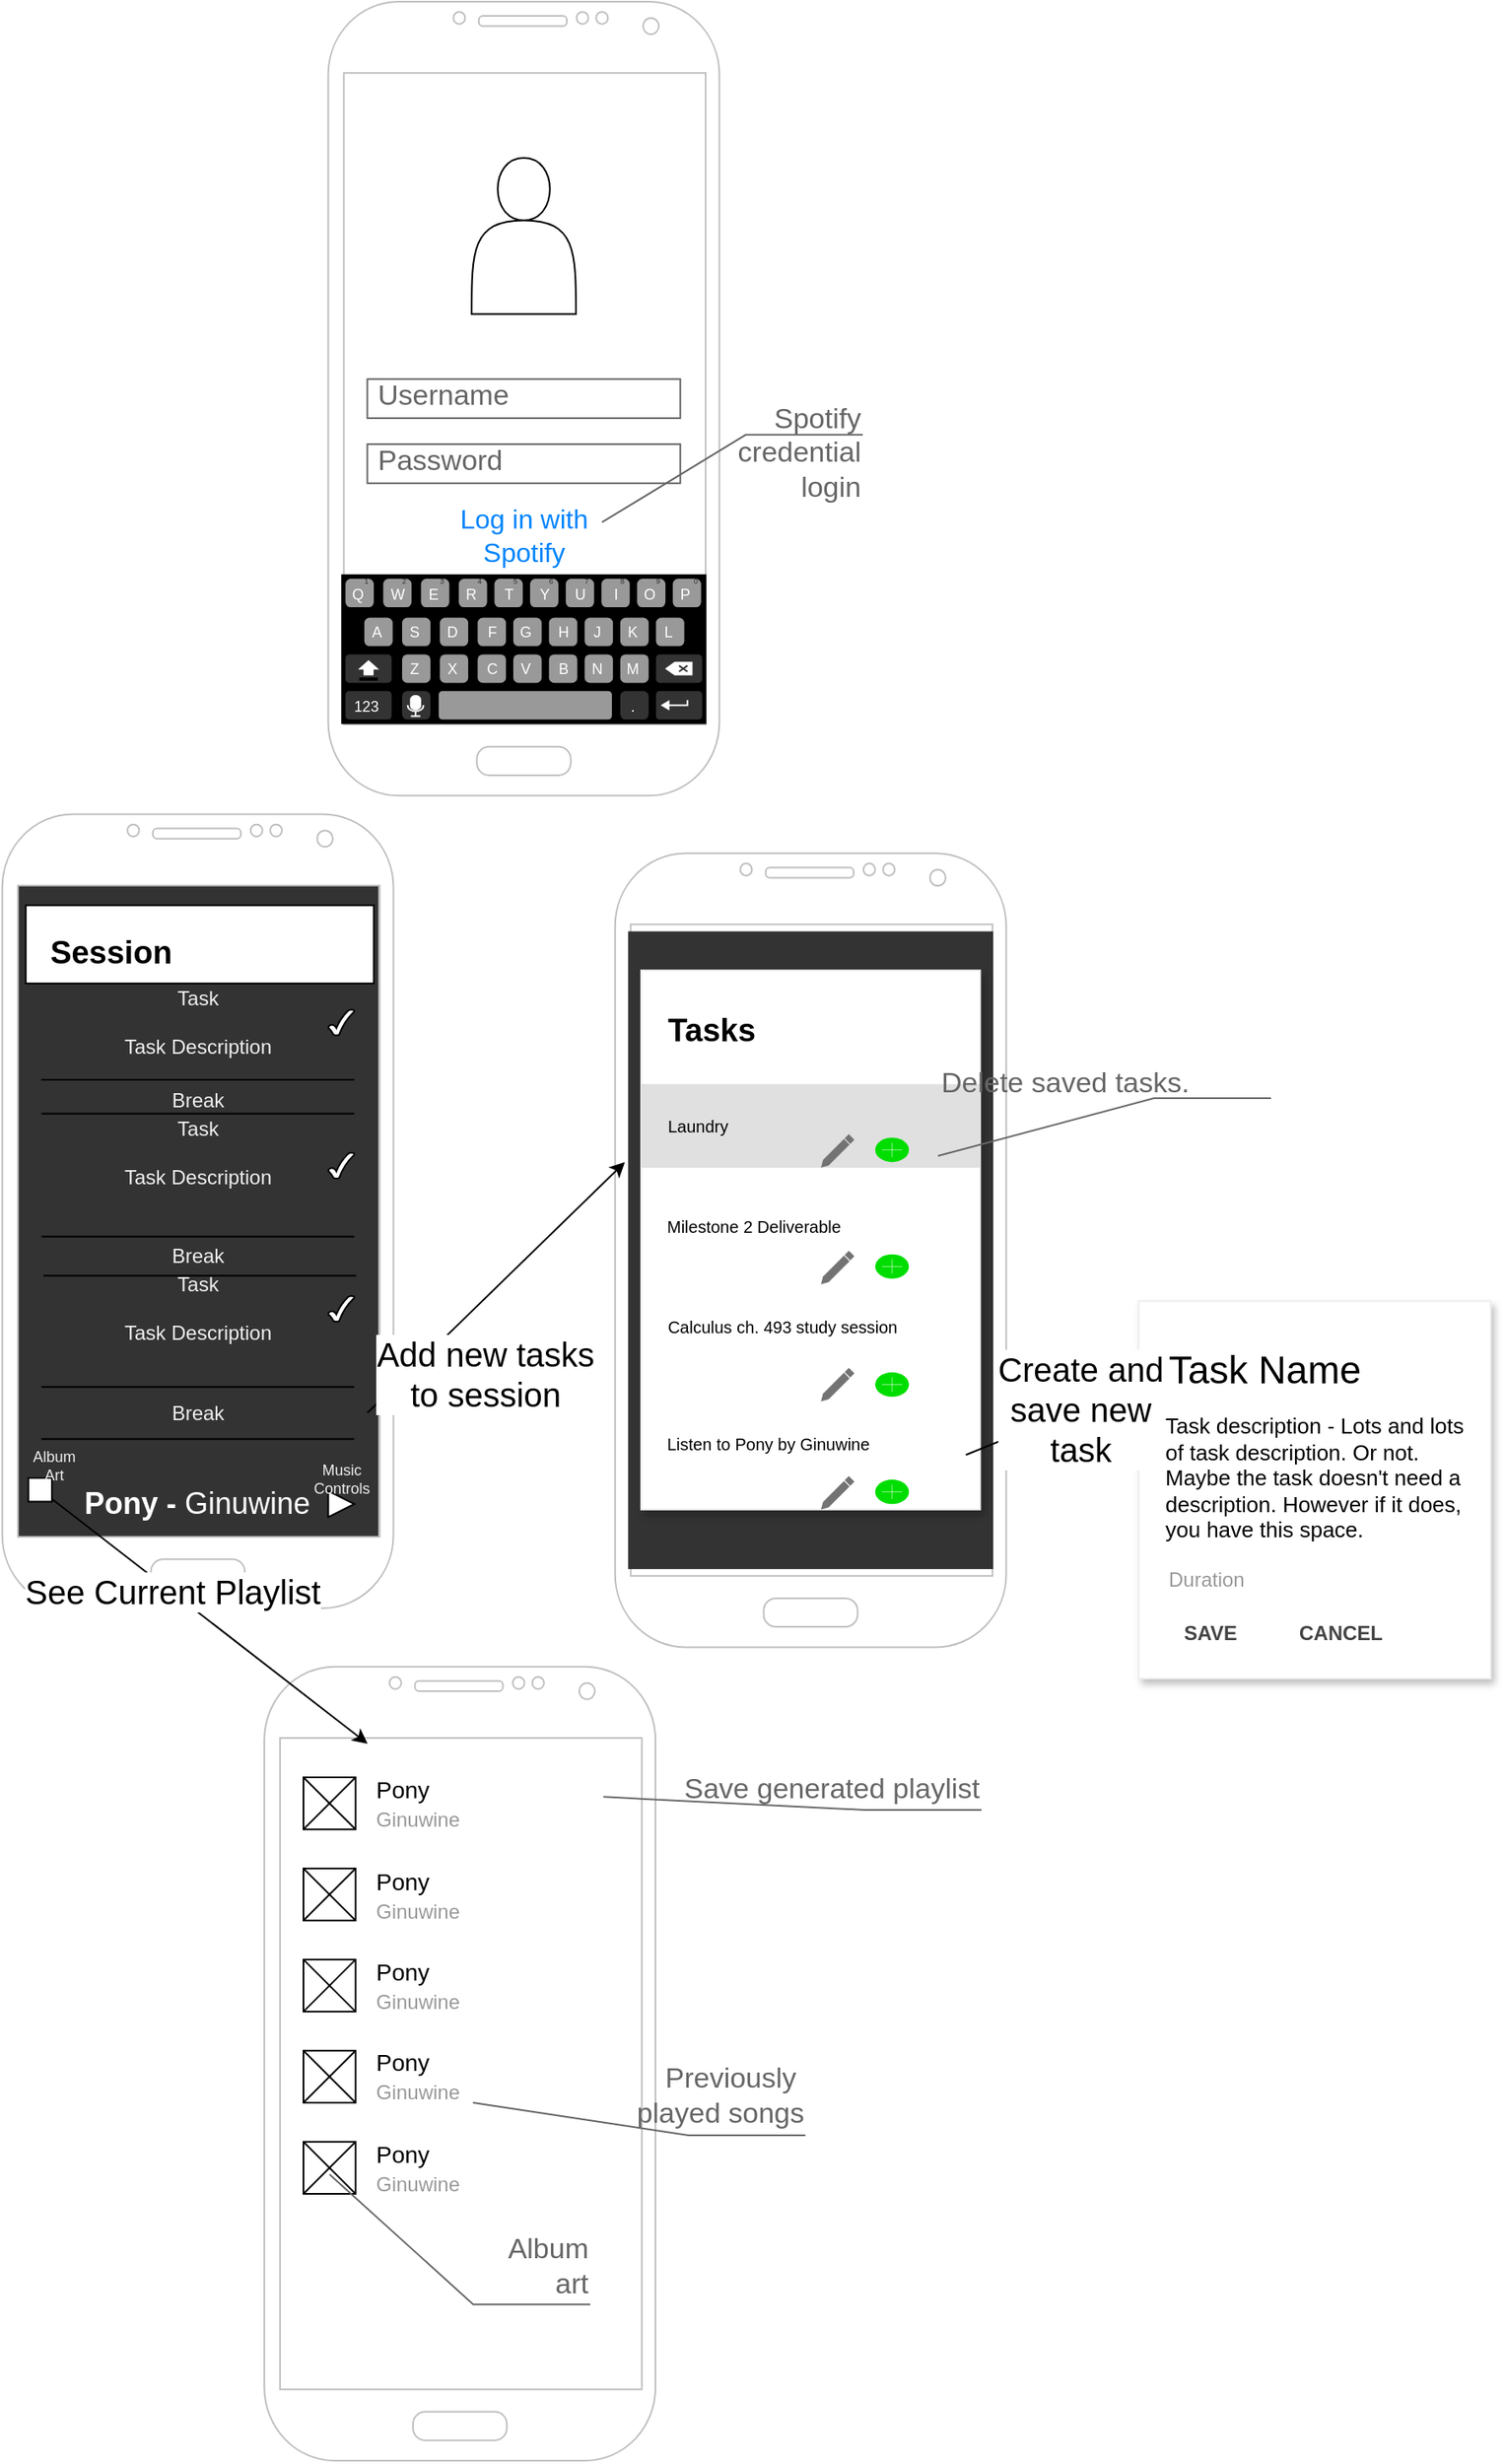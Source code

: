 <mxfile version="13.9.7" type="device"><diagram id="BVXeH98IyOI2PYYEwKBc" name="Page-1"><mxGraphModel dx="2204" dy="1164" grid="1" gridSize="10" guides="1" tooltips="1" connect="1" arrows="1" fold="1" page="1" pageScale="1" pageWidth="850" pageHeight="1100" math="0" shadow="0"><root><mxCell id="0"/><mxCell id="1" parent="0"/><mxCell id="niA9NQlkqueoYjHmO91k-79" value="" style="shape=rect;fillColor=#333333;strokeColor=none;fontSize=9;" parent="1" vertex="1"><mxGeometry x="109.329" y="1264.648" width="216.0" height="396.815" as="geometry"/></mxCell><mxCell id="niA9NQlkqueoYjHmO91k-1" value="" style="verticalLabelPosition=bottom;verticalAlign=top;html=1;shadow=0;dashed=0;strokeWidth=1;shape=mxgraph.android.phone2;strokeColor=#c0c0c0;" parent="1" vertex="1"><mxGeometry x="100.361" y="1225.744" width="233.935" height="474.621" as="geometry"/></mxCell><mxCell id="niA9NQlkqueoYjHmO91k-4" value="Task&lt;br&gt;&lt;br&gt;Task Description" style="text;html=1;strokeColor=none;fillColor=none;align=center;verticalAlign=middle;whiteSpace=wrap;rounded=0;fontColor=#F0F0F0;" parent="1" vertex="1"><mxGeometry x="123.755" y="1334.674" width="187.148" height="31.123" as="geometry"/></mxCell><mxCell id="niA9NQlkqueoYjHmO91k-5" value="Break" style="text;html=1;strokeColor=none;fillColor=none;align=center;verticalAlign=middle;whiteSpace=wrap;rounded=0;fontColor=#F0F0F0;" parent="1" vertex="1"><mxGeometry x="123.755" y="1381.358" width="187.148" height="31.123" as="geometry"/></mxCell><mxCell id="niA9NQlkqueoYjHmO91k-6" value="Task&lt;br&gt;&lt;br&gt;Task Description" style="text;html=1;strokeColor=none;fillColor=none;align=center;verticalAlign=middle;whiteSpace=wrap;rounded=0;fontColor=#F0F0F0;" parent="1" vertex="1"><mxGeometry x="123.755" y="1412.48" width="187.148" height="31.123" as="geometry"/></mxCell><mxCell id="niA9NQlkqueoYjHmO91k-7" value="Break" style="text;html=1;strokeColor=none;fillColor=none;align=center;verticalAlign=middle;whiteSpace=wrap;rounded=0;fontColor=#F0F0F0;" parent="1" vertex="1"><mxGeometry x="123.755" y="1474.726" width="187.148" height="31.123" as="geometry"/></mxCell><mxCell id="niA9NQlkqueoYjHmO91k-8" value="Task&lt;br&gt;&lt;br&gt;Task Description" style="text;html=1;strokeColor=none;fillColor=none;align=center;verticalAlign=middle;whiteSpace=wrap;rounded=0;fontColor=#F0F0F0;" parent="1" vertex="1"><mxGeometry x="123.755" y="1505.849" width="187.148" height="31.123" as="geometry"/></mxCell><mxCell id="niA9NQlkqueoYjHmO91k-9" value="Break" style="text;html=1;strokeColor=none;fillColor=none;align=center;verticalAlign=middle;whiteSpace=wrap;rounded=0;fontColor=#F0F0F0;" parent="1" vertex="1"><mxGeometry x="123.755" y="1568.094" width="187.148" height="31.123" as="geometry"/></mxCell><mxCell id="niA9NQlkqueoYjHmO91k-13" value="&lt;font style=&quot;font-size: 18px&quot;&gt;&lt;b&gt;Pony - &lt;/b&gt;Ginuwine&lt;/font&gt;" style="text;html=1;strokeColor=none;fillColor=none;align=center;verticalAlign=middle;whiteSpace=wrap;rounded=0;fontColor=#FFFFFF;" parent="1" vertex="1"><mxGeometry x="108.159" y="1622.559" width="218.339" height="31.123" as="geometry"/></mxCell><mxCell id="niA9NQlkqueoYjHmO91k-14" value="" style="whiteSpace=wrap;html=1;aspect=fixed;fontSize=30;fontColor=#F0F0F0;" parent="1" vertex="1"><mxGeometry x="115.957" y="1622.559" width="14.137" height="14.137" as="geometry"/></mxCell><mxCell id="niA9NQlkqueoYjHmO91k-15" value="" style="triangle;whiteSpace=wrap;html=1;fontSize=30;fontColor=#F0F0F0;" parent="1" vertex="1"><mxGeometry x="295.307" y="1630.339" width="15.596" height="15.561" as="geometry"/></mxCell><mxCell id="niA9NQlkqueoYjHmO91k-17" value="Album Art" style="text;html=1;strokeColor=none;fillColor=none;align=center;verticalAlign=middle;whiteSpace=wrap;rounded=0;fontSize=9;fontColor=#F0F0F0;" parent="1" vertex="1"><mxGeometry x="115.957" y="1606.997" width="31.191" height="15.561" as="geometry"/></mxCell><mxCell id="niA9NQlkqueoYjHmO91k-18" value="Music Controls" style="text;html=1;strokeColor=none;fillColor=none;align=center;verticalAlign=middle;whiteSpace=wrap;rounded=0;fontSize=9;fontColor=#F0F0F0;" parent="1" vertex="1"><mxGeometry x="287.509" y="1614.778" width="31.191" height="15.561" as="geometry"/></mxCell><mxCell id="niA9NQlkqueoYjHmO91k-20" value="" style="endArrow=none;html=1;fontSize=9;entryX=1;entryY=1;entryDx=0;entryDy=0;exitX=0;exitY=1;exitDx=0;exitDy=0;fontColor=#F0F0F0;" parent="1" edge="1"><mxGeometry x="-40" y="720" width="50" height="50" as="geometry"><mxPoint x="123.755" y="1404.7" as="sourcePoint"/><mxPoint x="310.903" y="1404.7" as="targetPoint"/></mxGeometry></mxCell><mxCell id="niA9NQlkqueoYjHmO91k-21" value="" style="endArrow=none;html=1;fontSize=9;entryX=1;entryY=1;entryDx=0;entryDy=0;exitX=0;exitY=1;exitDx=0;exitDy=0;fontColor=#F0F0F0;" parent="1" edge="1"><mxGeometry x="-40" y="720" width="50" height="50" as="geometry"><mxPoint x="123.755" y="1599.217" as="sourcePoint"/><mxPoint x="310.903" y="1599.217" as="targetPoint"/></mxGeometry></mxCell><mxCell id="niA9NQlkqueoYjHmO91k-22" value="" style="verticalLabelPosition=bottom;verticalAlign=top;html=1;shadow=0;dashed=0;strokeWidth=1;shape=mxgraph.android.phone2;strokeColor=#c0c0c0;fontSize=9;" parent="1" vertex="1"><mxGeometry x="295.305" y="739.996" width="233.935" height="474.621" as="geometry"/></mxCell><mxCell id="niA9NQlkqueoYjHmO91k-24" value="" style="verticalLabelPosition=bottom;verticalAlign=top;html=1;shadow=0;dashed=0;strokeWidth=1;shape=mxgraph.android.phone2;strokeColor=#c0c0c0;fontSize=9;" parent="1" vertex="1"><mxGeometry x="257.097" y="1735.379" width="233.935" height="474.621" as="geometry"/></mxCell><mxCell id="niA9NQlkqueoYjHmO91k-25" value="" style="shape=actor;whiteSpace=wrap;html=1;fontSize=9;" parent="1" vertex="1"><mxGeometry x="381.081" y="833.364" width="62.383" height="93.368" as="geometry"/></mxCell><mxCell id="niA9NQlkqueoYjHmO91k-27" value="" style="endArrow=none;html=1;fontSize=9;entryX=1;entryY=1;entryDx=0;entryDy=0;exitX=0;exitY=1;exitDx=0;exitDy=0;fontColor=#F0F0F0;" parent="1" edge="1"><mxGeometry x="-40" y="720" width="50" height="50" as="geometry"><mxPoint x="123.755" y="1568.094" as="sourcePoint"/><mxPoint x="310.903" y="1568.094" as="targetPoint"/></mxGeometry></mxCell><mxCell id="niA9NQlkqueoYjHmO91k-28" value="" style="endArrow=none;html=1;fontSize=9;entryX=1;entryY=1;entryDx=0;entryDy=0;exitX=0;exitY=1;exitDx=0;exitDy=0;fontColor=#F0F0F0;" parent="1" edge="1"><mxGeometry x="-40" y="720" width="50" height="50" as="geometry"><mxPoint x="123.755" y="1384.47" as="sourcePoint"/><mxPoint x="310.903" y="1384.47" as="targetPoint"/></mxGeometry></mxCell><mxCell id="niA9NQlkqueoYjHmO91k-29" value="" style="endArrow=none;html=1;fontSize=9;entryX=1;entryY=1;entryDx=0;entryDy=0;exitX=0;exitY=1;exitDx=0;exitDy=0;fontColor=#F0F0F0;" parent="1" edge="1"><mxGeometry x="-40" y="720" width="50" height="50" as="geometry"><mxPoint x="123.755" y="1478.227" as="sourcePoint"/><mxPoint x="310.903" y="1478.227" as="targetPoint"/></mxGeometry></mxCell><mxCell id="niA9NQlkqueoYjHmO91k-30" value="Username" style="strokeWidth=1;shadow=0;dashed=0;align=center;html=1;shape=mxgraph.mockup.text.textBox;fontColor=#666666;align=left;fontSize=17;spacingLeft=4;spacingTop=-3;strokeColor=#666666;mainText=" parent="1" vertex="1"><mxGeometry x="318.699" y="965.636" width="187.148" height="23.342" as="geometry"/></mxCell><mxCell id="niA9NQlkqueoYjHmO91k-31" value="Password" style="strokeWidth=1;shadow=0;dashed=0;align=center;html=1;shape=mxgraph.mockup.text.textBox;fontColor=#666666;align=left;fontSize=17;spacingLeft=4;spacingTop=-3;strokeColor=#666666;mainText=" parent="1" vertex="1"><mxGeometry x="318.699" y="1004.539" width="187.148" height="23.342" as="geometry"/></mxCell><mxCell id="niA9NQlkqueoYjHmO91k-32" value="" style="verticalLabelPosition=bottom;verticalAlign=top;html=1;shadow=0;dashed=0;strokeWidth=1;shape=mxgraph.android.keyboard;fontSize=9;" parent="1" vertex="1"><mxGeometry x="303.103" y="1082.346" width="218.339" height="89.478" as="geometry"/></mxCell><mxCell id="niA9NQlkqueoYjHmO91k-33" value="Log in with Spotify" style="html=1;shadow=0;dashed=0;shape=mxgraph.bootstrap.rrect;rSize=5;strokeColor=none;strokeWidth=1;fillColor=none;fontColor=#0085FC;whiteSpace=wrap;align=center;verticalAlign=middle;spacingLeft=0;fontStyle=0;fontSize=16;spacing=5;" parent="1" vertex="1"><mxGeometry x="353.789" y="1043.443" width="116.968" height="31.123" as="geometry"/></mxCell><mxCell id="niA9NQlkqueoYjHmO91k-82" value="" style="endArrow=none;html=1;fontSize=9;entryX=1;entryY=1;entryDx=0;entryDy=0;exitX=0;exitY=1;exitDx=0;exitDy=0;fontColor=#F0F0F0;" parent="1" edge="1"><mxGeometry x="-40" y="720" width="50" height="50" as="geometry"><mxPoint x="124.924" y="1501.569" as="sourcePoint"/><mxPoint x="312.072" y="1501.569" as="targetPoint"/></mxGeometry></mxCell><mxCell id="niA9NQlkqueoYjHmO91k-84" value="" style="rounded=0;whiteSpace=wrap;html=1;fontSize=31;fontColor=#FFFFFF;" parent="1" vertex="1"><mxGeometry x="114.397" y="1280.209" width="208.202" height="46.684" as="geometry"/></mxCell><mxCell id="niA9NQlkqueoYjHmO91k-83" value="&lt;font style=&quot;font-size: 19px&quot;&gt;&lt;b&gt;Session&lt;/b&gt;&lt;/font&gt;" style="text;html=1;strokeColor=none;fillColor=none;align=center;verticalAlign=middle;whiteSpace=wrap;rounded=0;fontSize=31;" parent="1" vertex="1"><mxGeometry x="150.002" y="1295.77" width="31.191" height="15.561" as="geometry"/></mxCell><mxCell id="niA9NQlkqueoYjHmO91k-85" value="" style="dashed=0;align=center;fontSize=12;shape=rect;fillColor=#ffffff;strokeColor=none;shadow=0;recursiveResize=0;" parent="1" vertex="1"><mxGeometry x="268.794" y="1782.063" width="206.643" height="381.253" as="geometry"/></mxCell><mxCell id="niA9NQlkqueoYjHmO91k-86" value="Pony&lt;div&gt;&lt;font style=&quot;font-size: 12px&quot; color=&quot;#999999&quot;&gt;Ginuwine&lt;/font&gt;&lt;/div&gt;" style="shape=mxgraph.gmdl.image;strokeColor=#000000;fillColor=#ffffff;align=left;labelPosition=right;verticalLabelPosition=middle;verticalAlign=middle;spacingLeft=10;fontSize=14;html=1;" parent="niA9NQlkqueoYjHmO91k-85" vertex="1"><mxGeometry x="11.697" y="19.452" width="31.191" height="31.123" as="geometry"/></mxCell><mxCell id="niA9NQlkqueoYjHmO91k-87" value="Pony&lt;div&gt;&lt;font style=&quot;font-size: 12px&quot; color=&quot;#999999&quot;&gt;Ginuwine&lt;/font&gt;&lt;/div&gt;" style="shape=mxgraph.gmdl.image;strokeColor=#000000;fillColor=#ffffff;align=left;labelPosition=right;verticalLabelPosition=middle;verticalAlign=middle;spacingLeft=10;fontSize=14;html=1;" parent="niA9NQlkqueoYjHmO91k-85" vertex="1"><mxGeometry x="11.697" y="73.916" width="31.191" height="31.123" as="geometry"/></mxCell><mxCell id="niA9NQlkqueoYjHmO91k-88" value="&lt;div&gt;Pony&lt;/div&gt;&lt;div&gt;&lt;span style=&quot;color: rgb(153 , 153 , 153) ; font-size: 12px&quot;&gt;Ginuwine&lt;/span&gt;&lt;br&gt;&lt;/div&gt;" style="shape=mxgraph.gmdl.image;strokeColor=#000000;fillColor=#ffffff;align=left;labelPosition=right;verticalLabelPosition=middle;verticalAlign=middle;spacingLeft=10;fontSize=14;html=1;" parent="niA9NQlkqueoYjHmO91k-85" vertex="1"><mxGeometry x="11.697" y="128.381" width="31.191" height="31.123" as="geometry"/></mxCell><mxCell id="niA9NQlkqueoYjHmO91k-89" value="&lt;div&gt;Pony&lt;/div&gt;&lt;div&gt;&lt;span style=&quot;color: rgb(153 , 153 , 153) ; font-size: 12px&quot;&gt;Ginuwine&lt;/span&gt;&lt;br&gt;&lt;/div&gt;" style="shape=mxgraph.gmdl.image;strokeColor=#000000;fillColor=#ffffff;align=left;labelPosition=right;verticalLabelPosition=middle;verticalAlign=middle;spacingLeft=10;fontSize=14;html=1;" parent="niA9NQlkqueoYjHmO91k-85" vertex="1"><mxGeometry x="11.697" y="182.846" width="31.191" height="31.123" as="geometry"/></mxCell><mxCell id="niA9NQlkqueoYjHmO91k-90" value="&lt;div&gt;Pony&lt;/div&gt;&lt;div&gt;&lt;span style=&quot;color: rgb(153 , 153 , 153) ; font-size: 12px&quot;&gt;Ginuwine&lt;/span&gt;&lt;br&gt;&lt;/div&gt;" style="shape=mxgraph.gmdl.image;strokeColor=#000000;fillColor=#ffffff;align=left;labelPosition=right;verticalLabelPosition=middle;verticalAlign=middle;spacingLeft=10;fontSize=14;html=1;" parent="niA9NQlkqueoYjHmO91k-85" vertex="1"><mxGeometry x="11.697" y="237.311" width="31.191" height="31.123" as="geometry"/></mxCell><mxCell id="7jyHgpXjRVYqHh2hYrAt-7" value="" style="shape=image;html=1;verticalAlign=top;verticalLabelPosition=bottom;labelBackgroundColor=#ffffff;imageAspect=0;aspect=fixed;image=https://cdn4.iconfinder.com/data/icons/basic-user-interface-elements/700/save-guardar-diskette-128.png" parent="niA9NQlkqueoYjHmO91k-85" vertex="1"><mxGeometry x="167.653" y="7.781" width="16.964" height="16.964" as="geometry"/></mxCell><mxCell id="7jyHgpXjRVYqHh2hYrAt-10" value="Previously&amp;nbsp;&lt;br&gt;played songs&lt;br&gt;" style="strokeWidth=1;shadow=0;dashed=0;align=center;html=1;shape=mxgraph.mockup.text.callout;linkText=;textSize=17;textColor=#666666;callDir=SE;callStyle=line;fontSize=17;fontColor=#666666;align=right;verticalAlign=bottom;strokeColor=#666666;" parent="niA9NQlkqueoYjHmO91k-85" vertex="1"><mxGeometry x="113.069" y="213.969" width="198.845" height="19.452" as="geometry"/></mxCell><mxCell id="7jyHgpXjRVYqHh2hYrAt-12" value="Album&lt;br&gt;art" style="strokeWidth=1;shadow=0;dashed=0;align=center;html=1;shape=mxgraph.mockup.text.callout;linkText=;textSize=17;textColor=#666666;callDir=SE;callStyle=line;fontSize=17;fontColor=#666666;align=right;verticalAlign=bottom;strokeColor=#666666;" parent="niA9NQlkqueoYjHmO91k-85" vertex="1"><mxGeometry x="27.292" y="256.762" width="155.957" height="77.807" as="geometry"/></mxCell><mxCell id="7jyHgpXjRVYqHh2hYrAt-1" value="" style="verticalLabelPosition=bottom;verticalAlign=top;html=1;shape=mxgraph.basic.tick" parent="1" vertex="1"><mxGeometry x="295.307" y="1428.042" width="15.596" height="15.561" as="geometry"/></mxCell><mxCell id="7jyHgpXjRVYqHh2hYrAt-2" value="" style="verticalLabelPosition=bottom;verticalAlign=top;html=1;shape=mxgraph.basic.tick" parent="1" vertex="1"><mxGeometry x="295.307" y="1342.454" width="15.596" height="15.561" as="geometry"/></mxCell><mxCell id="7jyHgpXjRVYqHh2hYrAt-4" value="" style="verticalLabelPosition=bottom;verticalAlign=top;html=1;shape=mxgraph.basic.tick" parent="1" vertex="1"><mxGeometry x="295.307" y="1513.629" width="15.596" height="15.561" as="geometry"/></mxCell><mxCell id="7jyHgpXjRVYqHh2hYrAt-5" value="" style="shape=image;html=1;verticalAlign=top;verticalLabelPosition=bottom;labelBackgroundColor=#ffffff;imageAspect=0;aspect=fixed;image=https://cdn2.iconfinder.com/data/icons/freecns-cumulus/16/519691-199_CircledPlus-128.png" parent="1" vertex="1"><mxGeometry x="269.48" y="1559.05" width="49.22" height="49.22" as="geometry"/></mxCell><mxCell id="7jyHgpXjRVYqHh2hYrAt-8" value="Save generated playlist" style="strokeWidth=1;shadow=0;dashed=0;align=center;html=1;shape=mxgraph.mockup.text.callout;linkText=;textSize=17;textColor=#666666;callDir=SE;callStyle=line;fontSize=17;fontColor=#666666;align=right;verticalAlign=bottom;strokeColor=#666666;" parent="1" vertex="1"><mxGeometry x="459.841" y="1813.185" width="226.137" height="7.781" as="geometry"/></mxCell><mxCell id="7jyHgpXjRVYqHh2hYrAt-11" value="Spotify &lt;br&gt;credential&lt;br&gt;login" style="strokeWidth=1;shadow=0;dashed=0;align=center;html=1;shape=mxgraph.mockup.text.callout;linkText=;textSize=17;textColor=#666666;callDir=NE;callStyle=line;fontSize=17;fontColor=#666666;align=right;verticalAlign=top;strokeColor=#666666;" parent="1" vertex="1"><mxGeometry x="459.06" y="973.417" width="155.957" height="77.807" as="geometry"/></mxCell><mxCell id="Nrahq6DP35RTLfKOgygy-6" value="" style="verticalLabelPosition=bottom;verticalAlign=top;html=1;shadow=0;dashed=0;strokeWidth=1;shape=mxgraph.android.phone2;strokeColor=#c0c0c0;fontSize=9;" parent="1" vertex="1"><mxGeometry x="466.859" y="1249.086" width="233.935" height="474.621" as="geometry"/></mxCell><mxCell id="Nrahq6DP35RTLfKOgygy-7" value="" style="shape=rect;fillColor=#333333;strokeColor=none;" parent="1" vertex="1"><mxGeometry x="474.657" y="1295.77" width="218.339" height="381.253" as="geometry"/></mxCell><mxCell id="Nrahq6DP35RTLfKOgygy-8" value="Task Name" style="shape=rect;fillColor=#ffffff;strokeColor=#eeeeee;shadow=1;fontColor=#000000;fontSize=23;fontStyle=0;verticalAlign=top;spacingBottom=0;spacingLeft=16;spacingTop=20;align=left;" parent="1" vertex="1"><mxGeometry x="779.998" y="1516.809" width="210.542" height="225.64" as="geometry"/></mxCell><mxCell id="Nrahq6DP35RTLfKOgygy-9" value="Duration" style="text;fontColor=#999999;fontSize=12;fontStyle=0;verticalAlign=middle;spacingBottom=0;spacingLeft=16;resizeWidth=1;" parent="Nrahq6DP35RTLfKOgygy-8" vertex="1"><mxGeometry width="210.542" height="20" relative="1" as="geometry"><mxPoint y="155.9" as="offset"/></mxGeometry></mxCell><mxCell id="Nrahq6DP35RTLfKOgygy-10" value="Task description - Lots and lots of task description. Or not. Maybe the task doesn't need a description. However if it does, you have this space." style="text;whiteSpace=wrap;fontSize=13;spacing=16;spacingTop=-4;resizeWidth=1;resizeHeight=1;" parent="Nrahq6DP35RTLfKOgygy-8" vertex="1"><mxGeometry width="210.542" height="125.544" relative="1" as="geometry"><mxPoint y="50.05" as="offset"/></mxGeometry></mxCell><mxCell id="Nrahq6DP35RTLfKOgygy-11" value="SAVE" style="shape=rect;strokeColor=none;fillColor=#ffffff;fontColor=#444444;fontStyle=1;" parent="Nrahq6DP35RTLfKOgygy-8" vertex="1"><mxGeometry y="1" width="70" height="40" relative="1" as="geometry"><mxPoint x="8" y="-48" as="offset"/></mxGeometry></mxCell><mxCell id="Nrahq6DP35RTLfKOgygy-12" value="CANCEL" style="shape=rect;strokeColor=none;fillColor=#ffffff;fontColor=#444444;fontStyle=1;" parent="Nrahq6DP35RTLfKOgygy-8" vertex="1"><mxGeometry y="1" width="70" height="40" relative="1" as="geometry"><mxPoint x="86" y="-48" as="offset"/></mxGeometry></mxCell><mxCell id="Nrahq6DP35RTLfKOgygy-13" value="" style="shape=rect;fillColor=#ffffff;strokeColor=#eeeeee;shadow=1;" parent="1" vertex="1"><mxGeometry x="482.455" y="1319.112" width="202.744" height="322.298" as="geometry"/></mxCell><mxCell id="Nrahq6DP35RTLfKOgygy-14" value="Tasks" style="text;fontSize=19;fontColor=#000000;align=left;spacing=16;verticalAlign=middle;fontStyle=1;resizeWidth=1;" parent="Nrahq6DP35RTLfKOgygy-13" vertex="1"><mxGeometry width="202.744" height="68" relative="1" as="geometry"/></mxCell><mxCell id="Nrahq6DP35RTLfKOgygy-15" value="Laundry" style="text;fontSize=10;fontColor=#000000;align=left;spacing=16;fillColor=#e0e0e0;verticalAlign=middle;resizeWidth=1;" parent="Nrahq6DP35RTLfKOgygy-13" vertex="1"><mxGeometry width="202.744" height="50" relative="1" as="geometry"><mxPoint y="68" as="offset"/></mxGeometry></mxCell><mxCell id="Nrahq6DP35RTLfKOgygy-16" value="Milestone 2 Deliverable" style="text;fontSize=10;fontColor=#000000;align=left;spacing=16;verticalAlign=middle;whiteSpace=wrap;resizeWidth=1;" parent="Nrahq6DP35RTLfKOgygy-13" vertex="1"><mxGeometry width="202.744" height="70" relative="1" as="geometry"><mxPoint y="118" as="offset"/></mxGeometry></mxCell><mxCell id="Nrahq6DP35RTLfKOgygy-17" value="Calculus ch. 493 study session" style="text;fontSize=10;fontColor=#000000;align=left;spacing=16;verticalAlign=middle;resizeWidth=1;" parent="Nrahq6DP35RTLfKOgygy-13" vertex="1"><mxGeometry width="202.744" height="50" relative="1" as="geometry"><mxPoint y="188" as="offset"/></mxGeometry></mxCell><mxCell id="Nrahq6DP35RTLfKOgygy-18" value="Listen to Pony by Ginuwine" style="text;fontSize=10;fontColor=#000000;align=left;spacing=16;verticalAlign=middle;whiteSpace=wrap;resizeWidth=1;" parent="Nrahq6DP35RTLfKOgygy-13" vertex="1"><mxGeometry width="202.744" height="90" relative="1" as="geometry"><mxPoint y="238" as="offset"/></mxGeometry></mxCell><mxCell id="Nrahq6DP35RTLfKOgygy-20" value="" style="shape=image;html=1;verticalAlign=top;verticalLabelPosition=bottom;labelBackgroundColor=#ffffff;imageAspect=0;aspect=fixed;image=https://cdn1.iconfinder.com/data/icons/app-user-interface-line/64/garbage_trash_delete_user_interface_app-128.png" parent="Nrahq6DP35RTLfKOgygy-13" vertex="1"><mxGeometry x="171.552" y="101.149" width="13.43" height="13.43" as="geometry"/></mxCell><mxCell id="Nrahq6DP35RTLfKOgygy-21" value="" style="shape=image;html=1;verticalAlign=top;verticalLabelPosition=bottom;labelBackgroundColor=#ffffff;imageAspect=0;aspect=fixed;image=https://cdn1.iconfinder.com/data/icons/app-user-interface-line/64/garbage_trash_delete_user_interface_app-128.png" parent="Nrahq6DP35RTLfKOgygy-13" vertex="1"><mxGeometry x="171.552" y="170.883" width="13.43" height="13.43" as="geometry"/></mxCell><mxCell id="Nrahq6DP35RTLfKOgygy-22" value="" style="shape=image;html=1;verticalAlign=top;verticalLabelPosition=bottom;labelBackgroundColor=#ffffff;imageAspect=0;aspect=fixed;image=https://cdn1.iconfinder.com/data/icons/app-user-interface-line/64/garbage_trash_delete_user_interface_app-128.png" parent="Nrahq6DP35RTLfKOgygy-13" vertex="1"><mxGeometry x="171.552" y="240.888" width="13.43" height="13.43" as="geometry"/></mxCell><mxCell id="Nrahq6DP35RTLfKOgygy-23" value="" style="shape=image;html=1;verticalAlign=top;verticalLabelPosition=bottom;labelBackgroundColor=#ffffff;imageAspect=0;aspect=fixed;image=https://cdn2.iconfinder.com/data/icons/freecns-cumulus/16/519691-199_CircledPlus-128.png" parent="Nrahq6DP35RTLfKOgygy-13" vertex="1"><mxGeometry x="162.35" y="273.74" width="31.84" height="31.84" as="geometry"/></mxCell><mxCell id="HuP0dr0obEktGgIqtiwy-1" value="" style="shape=image;html=1;verticalAlign=top;verticalLabelPosition=bottom;labelBackgroundColor=#ffffff;imageAspect=0;aspect=fixed;image=https://cdn1.iconfinder.com/data/icons/app-user-interface-line/64/garbage_trash_delete_user_interface_app-128.png" vertex="1" parent="Nrahq6DP35RTLfKOgygy-13"><mxGeometry x="171.552" y="305.579" width="13.43" height="13.43" as="geometry"/></mxCell><mxCell id="HuP0dr0obEktGgIqtiwy-2" value="" style="dashed=0;aspect=fixed;verticalLabelPosition=bottom;verticalAlign=top;align=center;shape=mxgraph.gmdl.edit;strokeColor=none;fillColor=#737373;shadow=0;fontSize=10;" vertex="1" parent="Nrahq6DP35RTLfKOgygy-13"><mxGeometry x="107.545" y="97.868" width="20" height="20" as="geometry"/></mxCell><mxCell id="HuP0dr0obEktGgIqtiwy-3" value="" style="dashed=0;aspect=fixed;verticalLabelPosition=bottom;verticalAlign=top;align=center;shape=mxgraph.gmdl.edit;strokeColor=none;fillColor=#737373;shadow=0;fontSize=10;" vertex="1" parent="Nrahq6DP35RTLfKOgygy-13"><mxGeometry x="107.545" y="167.598" width="20" height="20" as="geometry"/></mxCell><mxCell id="HuP0dr0obEktGgIqtiwy-4" value="" style="dashed=0;aspect=fixed;verticalLabelPosition=bottom;verticalAlign=top;align=center;shape=mxgraph.gmdl.edit;strokeColor=none;fillColor=#737373;shadow=0;fontSize=10;" vertex="1" parent="Nrahq6DP35RTLfKOgygy-13"><mxGeometry x="107.545" y="237.598" width="20" height="20" as="geometry"/></mxCell><mxCell id="HuP0dr0obEktGgIqtiwy-5" value="" style="dashed=0;aspect=fixed;verticalLabelPosition=bottom;verticalAlign=top;align=center;shape=mxgraph.gmdl.edit;strokeColor=none;fillColor=#737373;shadow=0;fontSize=10;" vertex="1" parent="Nrahq6DP35RTLfKOgygy-13"><mxGeometry x="107.545" y="302.298" width="20" height="20" as="geometry"/></mxCell><mxCell id="HuP0dr0obEktGgIqtiwy-6" value="" style="html=1;verticalLabelPosition=bottom;labelBackgroundColor=#ffffff;verticalAlign=top;shadow=0;dashed=0;strokeWidth=2;shape=mxgraph.ios7.misc.add;fillColor=#00dd00;strokeColor=#ffffff;fontSize=10;" vertex="1" parent="Nrahq6DP35RTLfKOgygy-13"><mxGeometry x="140" y="100" width="20.16" height="14.58" as="geometry"/></mxCell><mxCell id="HuP0dr0obEktGgIqtiwy-7" value="" style="html=1;verticalLabelPosition=bottom;labelBackgroundColor=#ffffff;verticalAlign=top;shadow=0;dashed=0;strokeWidth=2;shape=mxgraph.ios7.misc.add;fillColor=#00dd00;strokeColor=#ffffff;fontSize=10;" vertex="1" parent="Nrahq6DP35RTLfKOgygy-13"><mxGeometry x="140" y="169.73" width="20.16" height="14.58" as="geometry"/></mxCell><mxCell id="HuP0dr0obEktGgIqtiwy-8" value="" style="html=1;verticalLabelPosition=bottom;labelBackgroundColor=#ffffff;verticalAlign=top;shadow=0;dashed=0;strokeWidth=2;shape=mxgraph.ios7.misc.add;fillColor=#00dd00;strokeColor=#ffffff;fontSize=10;" vertex="1" parent="Nrahq6DP35RTLfKOgygy-13"><mxGeometry x="140" y="240.31" width="20.16" height="14.58" as="geometry"/></mxCell><mxCell id="HuP0dr0obEktGgIqtiwy-9" value="" style="html=1;verticalLabelPosition=bottom;labelBackgroundColor=#ffffff;verticalAlign=top;shadow=0;dashed=0;strokeWidth=2;shape=mxgraph.ios7.misc.add;fillColor=#00dd00;strokeColor=#ffffff;fontSize=10;" vertex="1" parent="Nrahq6DP35RTLfKOgygy-13"><mxGeometry x="140" y="304.43" width="20.16" height="14.58" as="geometry"/></mxCell><mxCell id="Nrahq6DP35RTLfKOgygy-26" value="" style="endArrow=classic;html=1;entryX=0.264;entryY=0.097;entryDx=0;entryDy=0;entryPerimeter=0;" parent="1" source="niA9NQlkqueoYjHmO91k-14" target="niA9NQlkqueoYjHmO91k-24" edge="1"><mxGeometry x="-40" y="720" width="50" height="50" as="geometry"><mxPoint x="-40" y="1132.376" as="sourcePoint"/><mxPoint x="-1.011" y="1093.473" as="targetPoint"/></mxGeometry></mxCell><mxCell id="Nrahq6DP35RTLfKOgygy-33" value="See Current Playlist" style="edgeLabel;html=1;align=center;verticalAlign=middle;resizable=0;points=[];fontSize=20;" parent="Nrahq6DP35RTLfKOgygy-26" vertex="1" connectable="0"><mxGeometry x="-0.245" y="1" relative="1" as="geometry"><mxPoint as="offset"/></mxGeometry></mxCell><mxCell id="Nrahq6DP35RTLfKOgygy-27" value="" style="endArrow=classic;html=1;exitX=1;exitY=0.5;exitDx=0;exitDy=0;entryX=0;entryY=0;entryDx=0;entryDy=0;" parent="1" source="Nrahq6DP35RTLfKOgygy-23" target="Nrahq6DP35RTLfKOgygy-10" edge="1"><mxGeometry x="-40" y="720" width="50" height="50" as="geometry"><mxPoint x="813.863" y="1505.849" as="sourcePoint"/><mxPoint x="852.852" y="1466.945" as="targetPoint"/></mxGeometry></mxCell><mxCell id="Nrahq6DP35RTLfKOgygy-38" value="Create and&lt;br&gt;save new&lt;br&gt;task" style="edgeLabel;html=1;align=center;verticalAlign=middle;resizable=0;points=[];fontSize=20;" parent="Nrahq6DP35RTLfKOgygy-27" vertex="1" connectable="0"><mxGeometry x="-0.168" y="3" relative="1" as="geometry"><mxPoint x="26.33" y="-7.27" as="offset"/></mxGeometry></mxCell><mxCell id="Nrahq6DP35RTLfKOgygy-29" value="Delete saved tasks." style="strokeWidth=1;shadow=0;dashed=0;align=center;html=1;shape=mxgraph.mockup.text.callout;linkText=;textSize=17;textColor=#666666;callDir=NW;callStyle=line;fontSize=17;fontColor=#666666;align=left;verticalAlign=top;strokeColor=#666666;flipH=1;" parent="1" vertex="1"><mxGeometry x="660" y="1370" width="199.17" height="60" as="geometry"/></mxCell><mxCell id="Nrahq6DP35RTLfKOgygy-36" value="" style="endArrow=classic;html=1;fontSize=20;exitX=1;exitY=0.5;exitDx=0;exitDy=0;entryX=-0.009;entryY=0.362;entryDx=0;entryDy=0;entryPerimeter=0;" parent="1" source="7jyHgpXjRVYqHh2hYrAt-5" target="Nrahq6DP35RTLfKOgygy-7" edge="1"><mxGeometry x="-40" y="720" width="50" height="50" as="geometry"><mxPoint x="560.433" y="1365.796" as="sourcePoint"/><mxPoint x="599.422" y="1326.893" as="targetPoint"/></mxGeometry></mxCell><mxCell id="Nrahq6DP35RTLfKOgygy-37" value="Add new tasks&lt;br&gt;to session" style="edgeLabel;html=1;align=center;verticalAlign=middle;resizable=0;points=[];fontSize=20;" parent="Nrahq6DP35RTLfKOgygy-36" vertex="1" connectable="0"><mxGeometry x="-0.3" y="4" relative="1" as="geometry"><mxPoint x="18.93" y="31.37" as="offset"/></mxGeometry></mxCell></root></mxGraphModel></diagram></mxfile>